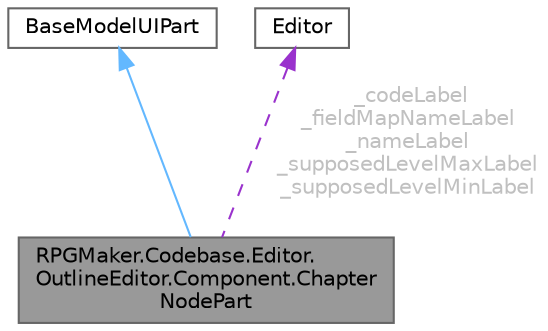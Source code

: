 digraph "RPGMaker.Codebase.Editor.OutlineEditor.Component.ChapterNodePart"
{
 // LATEX_PDF_SIZE
  bgcolor="transparent";
  edge [fontname=Helvetica,fontsize=10,labelfontname=Helvetica,labelfontsize=10];
  node [fontname=Helvetica,fontsize=10,shape=box,height=0.2,width=0.4];
  Node1 [id="Node000001",label="RPGMaker.Codebase.Editor.\lOutlineEditor.Component.Chapter\lNodePart",height=0.2,width=0.4,color="gray40", fillcolor="grey60", style="filled", fontcolor="black",tooltip="😁 章ノード部品"];
  Node2 -> Node1 [id="edge1_Node000001_Node000002",dir="back",color="steelblue1",style="solid",tooltip=" "];
  Node2 [id="Node000002",label="BaseModelUIPart",height=0.2,width=0.4,color="gray40", fillcolor="white", style="filled",tooltip=" "];
  Node3 -> Node1 [id="edge2_Node000001_Node000003",dir="back",color="darkorchid3",style="dashed",tooltip=" ",label=" _codeLabel\n_fieldMapNameLabel\n_nameLabel\n_supposedLevelMaxLabel\n_supposedLevelMinLabel",fontcolor="grey" ];
  Node3 [id="Node000003",label="Editor",height=0.2,width=0.4,color="gray40", fillcolor="white", style="filled",tooltip=" "];
}
